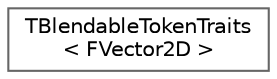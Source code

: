 digraph "Graphical Class Hierarchy"
{
 // INTERACTIVE_SVG=YES
 // LATEX_PDF_SIZE
  bgcolor="transparent";
  edge [fontname=Helvetica,fontsize=10,labelfontname=Helvetica,labelfontsize=10];
  node [fontname=Helvetica,fontsize=10,shape=box,height=0.2,width=0.4];
  rankdir="LR";
  Node0 [id="Node000000",label="TBlendableTokenTraits\l\< FVector2D \>",height=0.2,width=0.4,color="grey40", fillcolor="white", style="filled",URL="$d3/dd8/structTBlendableTokenTraits_3_01FVector2D_01_4.html",tooltip=" "];
}
